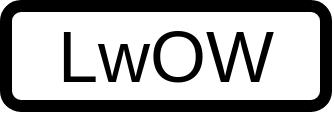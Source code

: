 <mxfile version="12.3.2" type="device" pages="1"><diagram id="FREXYNdFMBb21ydttZkC" name="Page-1"><mxGraphModel dx="622" dy="553" grid="1" gridSize="10" guides="1" tooltips="1" connect="1" arrows="1" fold="1" page="1" pageScale="1" pageWidth="850" pageHeight="1100" math="0" shadow="0"><root><mxCell id="0"/><mxCell id="1" parent="0"/><mxCell id="dbAZK4-rXy79X8B-kbBI-1" value="LwOW" style="rounded=1;whiteSpace=wrap;html=1;strokeWidth=6;fontSize=36;shadow=0;" vertex="1" parent="1"><mxGeometry x="345" y="245" width="160" height="50" as="geometry"/></mxCell></root></mxGraphModel></diagram></mxfile>
